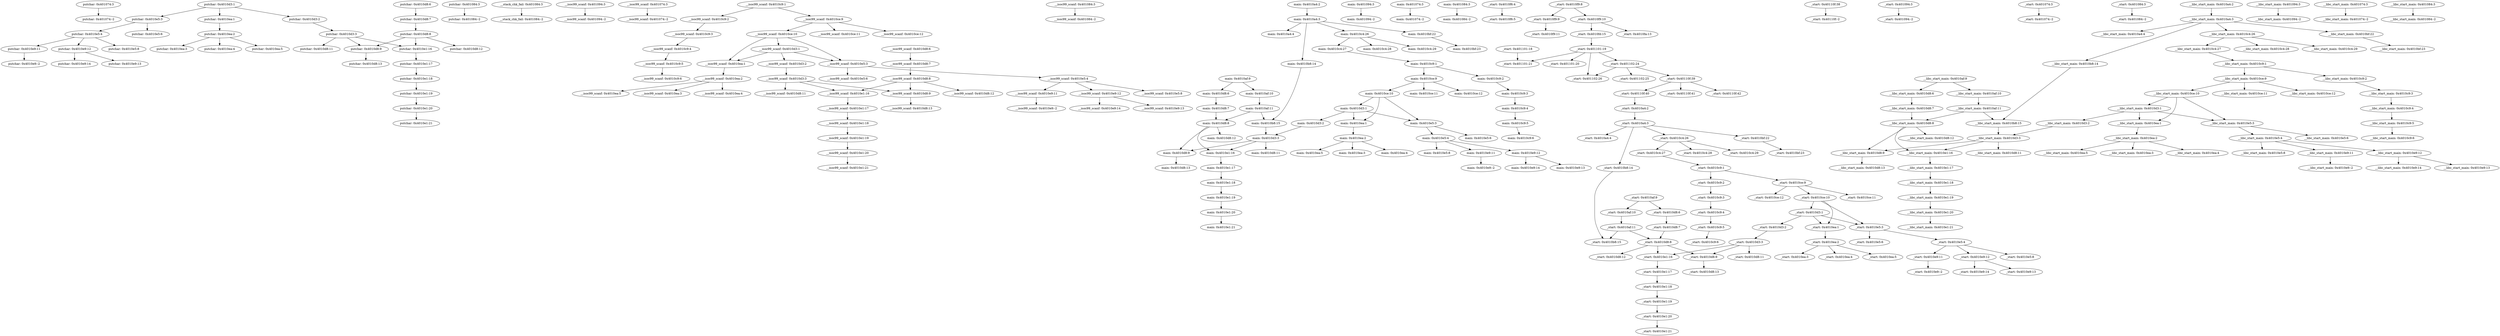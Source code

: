 strict digraph {
putchar_401074_3 [label="putchar: 0x401074:3"];
"putchar_401074_-2" [label="putchar: 0x401074:-2"];
putchar_4010ea_1 [label="putchar: 0x4010ea:1"];
putchar_4010ea_2 [label="putchar: 0x4010ea:2"];
putchar_4010ea_3 [label="putchar: 0x4010ea:3"];
putchar_4010ea_4 [label="putchar: 0x4010ea:4"];
putchar_4010ea_5 [label="putchar: 0x4010ea:5"];
putchar_401084_3 [label="putchar: 0x401084:3"];
"putchar_401084_-2" [label="putchar: 0x401084:-2"];
putchar_4010e5_3 [label="putchar: 0x4010e5:3"];
putchar_4010e5_4 [label="putchar: 0x4010e5:4"];
putchar_4010e5_6 [label="putchar: 0x4010e5:6"];
putchar_4010e5_8 [label="putchar: 0x4010e5:8"];
putchar_4010e9_11 [label="putchar: 0x4010e9:11"];
putchar_4010e9_12 [label="putchar: 0x4010e9:12"];
"putchar_4010e9_-2" [label="putchar: 0x4010e9:-2"];
putchar_4010e9_13 [label="putchar: 0x4010e9:13"];
putchar_4010e9_14 [label="putchar: 0x4010e9:14"];
putchar_4010d3_1 [label="putchar: 0x4010d3:1"];
putchar_4010d3_2 [label="putchar: 0x4010d3:2"];
putchar_4010d3_3 [label="putchar: 0x4010d3:3"];
putchar_4010d8_9 [label="putchar: 0x4010d8:9"];
putchar_4010d8_11 [label="putchar: 0x4010d8:11"];
putchar_4010e1_16 [label="putchar: 0x4010e1:16"];
putchar_4010d8_6 [label="putchar: 0x4010d8:6"];
putchar_4010d8_7 [label="putchar: 0x4010d8:7"];
putchar_4010d8_8 [label="putchar: 0x4010d8:8"];
putchar_4010d8_12 [label="putchar: 0x4010d8:12"];
putchar_4010d8_13 [label="putchar: 0x4010d8:13"];
putchar_4010e1_17 [label="putchar: 0x4010e1:17"];
putchar_4010e1_18 [label="putchar: 0x4010e1:18"];
putchar_4010e1_19 [label="putchar: 0x4010e1:19"];
putchar_4010e1_20 [label="putchar: 0x4010e1:20"];
putchar_4010e1_21 [label="putchar: 0x4010e1:21"];
__stack_chk_fail_401084_3 [label="__stack_chk_fail: 0x401084:3"];
"__stack_chk_fail_401084_-2" [label="__stack_chk_fail: 0x401084:-2"];
__isoc99_scanf_401094_3 [label="__isoc99_scanf: 0x401094:3"];
"__isoc99_scanf_401094_-2" [label="__isoc99_scanf: 0x401094:-2"];
__isoc99_scanf_401074_3 [label="__isoc99_scanf: 0x401074:3"];
"__isoc99_scanf_401074_-2" [label="__isoc99_scanf: 0x401074:-2"];
__isoc99_scanf_4010c9_1 [label="__isoc99_scanf: 0x4010c9:1"];
__isoc99_scanf_4010c9_2 [label="__isoc99_scanf: 0x4010c9:2"];
__isoc99_scanf_4010ce_9 [label="__isoc99_scanf: 0x4010ce:9"];
__isoc99_scanf_4010c9_3 [label="__isoc99_scanf: 0x4010c9:3"];
__isoc99_scanf_4010c9_4 [label="__isoc99_scanf: 0x4010c9:4"];
__isoc99_scanf_4010c9_5 [label="__isoc99_scanf: 0x4010c9:5"];
__isoc99_scanf_4010c9_6 [label="__isoc99_scanf: 0x4010c9:6"];
__isoc99_scanf_4010ce_10 [label="__isoc99_scanf: 0x4010ce:10"];
__isoc99_scanf_4010ce_11 [label="__isoc99_scanf: 0x4010ce:11"];
__isoc99_scanf_4010ce_12 [label="__isoc99_scanf: 0x4010ce:12"];
__isoc99_scanf_4010d3_1 [label="__isoc99_scanf: 0x4010d3:1"];
__isoc99_scanf_4010ea_1 [label="__isoc99_scanf: 0x4010ea:1"];
__isoc99_scanf_4010e5_3 [label="__isoc99_scanf: 0x4010e5:3"];
__isoc99_scanf_4010d3_2 [label="__isoc99_scanf: 0x4010d3:2"];
__isoc99_scanf_4010d3_3 [label="__isoc99_scanf: 0x4010d3:3"];
__isoc99_scanf_4010d8_9 [label="__isoc99_scanf: 0x4010d8:9"];
__isoc99_scanf_4010d8_11 [label="__isoc99_scanf: 0x4010d8:11"];
__isoc99_scanf_4010e1_16 [label="__isoc99_scanf: 0x4010e1:16"];
__isoc99_scanf_4010d8_6 [label="__isoc99_scanf: 0x4010d8:6"];
__isoc99_scanf_4010d8_7 [label="__isoc99_scanf: 0x4010d8:7"];
__isoc99_scanf_4010d8_8 [label="__isoc99_scanf: 0x4010d8:8"];
__isoc99_scanf_4010d8_12 [label="__isoc99_scanf: 0x4010d8:12"];
__isoc99_scanf_4010d8_13 [label="__isoc99_scanf: 0x4010d8:13"];
__isoc99_scanf_4010e1_17 [label="__isoc99_scanf: 0x4010e1:17"];
__isoc99_scanf_4010e1_18 [label="__isoc99_scanf: 0x4010e1:18"];
__isoc99_scanf_4010e1_19 [label="__isoc99_scanf: 0x4010e1:19"];
__isoc99_scanf_4010e1_20 [label="__isoc99_scanf: 0x4010e1:20"];
__isoc99_scanf_4010e1_21 [label="__isoc99_scanf: 0x4010e1:21"];
__isoc99_scanf_4010e5_4 [label="__isoc99_scanf: 0x4010e5:4"];
__isoc99_scanf_4010e5_6 [label="__isoc99_scanf: 0x4010e5:6"];
__isoc99_scanf_4010e5_8 [label="__isoc99_scanf: 0x4010e5:8"];
__isoc99_scanf_4010e9_11 [label="__isoc99_scanf: 0x4010e9:11"];
__isoc99_scanf_4010e9_12 [label="__isoc99_scanf: 0x4010e9:12"];
"__isoc99_scanf_4010e9_-2" [label="__isoc99_scanf: 0x4010e9:-2"];
__isoc99_scanf_4010e9_13 [label="__isoc99_scanf: 0x4010e9:13"];
__isoc99_scanf_4010e9_14 [label="__isoc99_scanf: 0x4010e9:14"];
__isoc99_scanf_4010ea_2 [label="__isoc99_scanf: 0x4010ea:2"];
__isoc99_scanf_4010ea_3 [label="__isoc99_scanf: 0x4010ea:3"];
__isoc99_scanf_4010ea_4 [label="__isoc99_scanf: 0x4010ea:4"];
__isoc99_scanf_4010ea_5 [label="__isoc99_scanf: 0x4010ea:5"];
__isoc99_scanf_401084_3 [label="__isoc99_scanf: 0x401084:3"];
"__isoc99_scanf_401084_-2" [label="__isoc99_scanf: 0x401084:-2"];
main_4010a4_2 [label="main: 0x4010a4:2"];
main_4010a4_3 [label="main: 0x4010a4:3"];
main_4010a4_4 [label="main: 0x4010a4:4"];
main_4010b8_14 [label="main: 0x4010b8:14"];
main_4010bf_22 [label="main: 0x4010bf:22"];
main_4010c4_26 [label="main: 0x4010c4:26"];
main_4010af_9 [label="main: 0x4010af:9"];
main_4010af_10 [label="main: 0x4010af:10"];
main_4010d8_6 [label="main: 0x4010d8:6"];
main_4010af_11 [label="main: 0x4010af:11"];
main_4010b8_15 [label="main: 0x4010b8:15"];
main_4010d8_8 [label="main: 0x4010d8:8"];
main_4010d3_3 [label="main: 0x4010d3:3"];
main_4010bf_23 [label="main: 0x4010bf:23"];
main_4010c4_27 [label="main: 0x4010c4:27"];
main_4010c4_28 [label="main: 0x4010c4:28"];
main_4010c4_29 [label="main: 0x4010c4:29"];
main_4010c9_1 [label="main: 0x4010c9:1"];
main_401094_3 [label="main: 0x401094:3"];
"main_401094_-2" [label="main: 0x401094:-2"];
main_4010c9_2 [label="main: 0x4010c9:2"];
main_4010ce_9 [label="main: 0x4010ce:9"];
main_4010c9_3 [label="main: 0x4010c9:3"];
main_4010c9_4 [label="main: 0x4010c9:4"];
main_4010c9_5 [label="main: 0x4010c9:5"];
main_4010c9_6 [label="main: 0x4010c9:6"];
main_4010ce_10 [label="main: 0x4010ce:10"];
main_4010ce_11 [label="main: 0x4010ce:11"];
main_4010ce_12 [label="main: 0x4010ce:12"];
main_4010d3_1 [label="main: 0x4010d3:1"];
main_4010ea_1 [label="main: 0x4010ea:1"];
main_4010e5_3 [label="main: 0x4010e5:3"];
main_401074_3 [label="main: 0x401074:3"];
"main_401074_-2" [label="main: 0x401074:-2"];
main_4010d3_2 [label="main: 0x4010d3:2"];
main_4010d8_9 [label="main: 0x4010d8:9"];
main_4010d8_11 [label="main: 0x4010d8:11"];
main_4010e1_16 [label="main: 0x4010e1:16"];
main_4010d8_7 [label="main: 0x4010d8:7"];
main_4010d8_12 [label="main: 0x4010d8:12"];
main_4010d8_13 [label="main: 0x4010d8:13"];
main_4010e1_17 [label="main: 0x4010e1:17"];
main_4010e1_18 [label="main: 0x4010e1:18"];
main_4010e1_19 [label="main: 0x4010e1:19"];
main_4010e1_20 [label="main: 0x4010e1:20"];
main_4010e1_21 [label="main: 0x4010e1:21"];
main_4010e5_4 [label="main: 0x4010e5:4"];
main_4010e5_6 [label="main: 0x4010e5:6"];
main_4010e5_8 [label="main: 0x4010e5:8"];
main_4010e9_11 [label="main: 0x4010e9:11"];
main_4010e9_12 [label="main: 0x4010e9:12"];
"main_4010e9_-2" [label="main: 0x4010e9:-2"];
main_4010e9_13 [label="main: 0x4010e9:13"];
main_4010e9_14 [label="main: 0x4010e9:14"];
main_4010ea_2 [label="main: 0x4010ea:2"];
main_4010ea_3 [label="main: 0x4010ea:3"];
main_4010ea_4 [label="main: 0x4010ea:4"];
main_4010ea_5 [label="main: 0x4010ea:5"];
main_401084_3 [label="main: 0x401084:3"];
"main_401084_-2" [label="main: 0x401084:-2"];
_start_4010f6_4 [label="_start: 0x4010f6:4"];
_start_4010f6_5 [label="_start: 0x4010f6:5"];
_start_4010f9_8 [label="_start: 0x4010f9:8"];
_start_4010f9_9 [label="_start: 0x4010f9:9"];
_start_4010f9_10 [label="_start: 0x4010f9:10"];
_start_4010f9_11 [label="_start: 0x4010f9:11"];
_start_4010fa_13 [label="_start: 0x4010fa:13"];
_start_4010fd_15 [label="_start: 0x4010fd:15"];
_start_401101_19 [label="_start: 0x401101:19"];
_start_401101_20 [label="_start: 0x401101:20"];
_start_401101_21 [label="_start: 0x401101:21"];
_start_401102_24 [label="_start: 0x401102:24"];
_start_401102_26 [label="_start: 0x401102:26"];
_start_401101_18 [label="_start: 0x401101:18"];
_start_401102_25 [label="_start: 0x401102:25"];
_start_40110f_39 [label="_start: 0x40110f:39"];
_start_40110f_40 [label="_start: 0x40110f:40"];
_start_40110f_41 [label="_start: 0x40110f:41"];
_start_40110f_42 [label="_start: 0x40110f:42"];
_start_4010a4_2 [label="_start: 0x4010a4:2"];
_start_40110f_38 [label="_start: 0x40110f:38"];
"_start_40110f_-2" [label="_start: 0x40110f:-2"];
_start_4010a4_3 [label="_start: 0x4010a4:3"];
_start_4010a4_4 [label="_start: 0x4010a4:4"];
_start_4010b8_14 [label="_start: 0x4010b8:14"];
_start_4010bf_22 [label="_start: 0x4010bf:22"];
_start_4010c4_26 [label="_start: 0x4010c4:26"];
_start_4010af_9 [label="_start: 0x4010af:9"];
_start_4010af_10 [label="_start: 0x4010af:10"];
_start_4010d8_6 [label="_start: 0x4010d8:6"];
_start_4010af_11 [label="_start: 0x4010af:11"];
_start_4010b8_15 [label="_start: 0x4010b8:15"];
_start_4010d8_8 [label="_start: 0x4010d8:8"];
_start_4010bf_23 [label="_start: 0x4010bf:23"];
_start_4010c4_27 [label="_start: 0x4010c4:27"];
_start_4010c4_28 [label="_start: 0x4010c4:28"];
_start_4010c4_29 [label="_start: 0x4010c4:29"];
_start_4010c9_1 [label="_start: 0x4010c9:1"];
_start_401094_3 [label="_start: 0x401094:3"];
"_start_401094_-2" [label="_start: 0x401094:-2"];
_start_4010c9_2 [label="_start: 0x4010c9:2"];
_start_4010ce_9 [label="_start: 0x4010ce:9"];
_start_4010c9_3 [label="_start: 0x4010c9:3"];
_start_4010c9_4 [label="_start: 0x4010c9:4"];
_start_4010c9_5 [label="_start: 0x4010c9:5"];
_start_4010c9_6 [label="_start: 0x4010c9:6"];
_start_4010ce_10 [label="_start: 0x4010ce:10"];
_start_4010ce_11 [label="_start: 0x4010ce:11"];
_start_4010ce_12 [label="_start: 0x4010ce:12"];
_start_4010d3_1 [label="_start: 0x4010d3:1"];
_start_4010ea_1 [label="_start: 0x4010ea:1"];
_start_4010e5_3 [label="_start: 0x4010e5:3"];
_start_401074_3 [label="_start: 0x401074:3"];
"_start_401074_-2" [label="_start: 0x401074:-2"];
_start_4010d3_2 [label="_start: 0x4010d3:2"];
_start_4010d3_3 [label="_start: 0x4010d3:3"];
_start_4010d8_9 [label="_start: 0x4010d8:9"];
_start_4010d8_11 [label="_start: 0x4010d8:11"];
_start_4010e1_16 [label="_start: 0x4010e1:16"];
_start_4010d8_7 [label="_start: 0x4010d8:7"];
_start_4010d8_12 [label="_start: 0x4010d8:12"];
_start_4010d8_13 [label="_start: 0x4010d8:13"];
_start_4010e1_17 [label="_start: 0x4010e1:17"];
_start_4010e1_18 [label="_start: 0x4010e1:18"];
_start_4010e1_19 [label="_start: 0x4010e1:19"];
_start_4010e1_20 [label="_start: 0x4010e1:20"];
_start_4010e1_21 [label="_start: 0x4010e1:21"];
_start_4010e5_4 [label="_start: 0x4010e5:4"];
_start_4010e5_6 [label="_start: 0x4010e5:6"];
_start_4010e5_8 [label="_start: 0x4010e5:8"];
_start_4010e9_11 [label="_start: 0x4010e9:11"];
_start_4010e9_12 [label="_start: 0x4010e9:12"];
"_start_4010e9_-2" [label="_start: 0x4010e9:-2"];
_start_4010e9_13 [label="_start: 0x4010e9:13"];
_start_4010e9_14 [label="_start: 0x4010e9:14"];
_start_4010ea_2 [label="_start: 0x4010ea:2"];
_start_4010ea_3 [label="_start: 0x4010ea:3"];
_start_4010ea_4 [label="_start: 0x4010ea:4"];
_start_4010ea_5 [label="_start: 0x4010ea:5"];
_start_401084_3 [label="_start: 0x401084:3"];
"_start_401084_-2" [label="_start: 0x401084:-2"];
__libc_start_main_4010a4_2 [label="__libc_start_main: 0x4010a4:2"];
__libc_start_main_4010a4_3 [label="__libc_start_main: 0x4010a4:3"];
__libc_start_main_4010a4_4 [label="__libc_start_main: 0x4010a4:4"];
__libc_start_main_4010b8_14 [label="__libc_start_main: 0x4010b8:14"];
__libc_start_main_4010bf_22 [label="__libc_start_main: 0x4010bf:22"];
__libc_start_main_4010c4_26 [label="__libc_start_main: 0x4010c4:26"];
__libc_start_main_4010af_9 [label="__libc_start_main: 0x4010af:9"];
__libc_start_main_4010af_10 [label="__libc_start_main: 0x4010af:10"];
__libc_start_main_4010d8_6 [label="__libc_start_main: 0x4010d8:6"];
__libc_start_main_4010af_11 [label="__libc_start_main: 0x4010af:11"];
__libc_start_main_4010b8_15 [label="__libc_start_main: 0x4010b8:15"];
__libc_start_main_4010d8_8 [label="__libc_start_main: 0x4010d8:8"];
__libc_start_main_4010d3_3 [label="__libc_start_main: 0x4010d3:3"];
__libc_start_main_4010bf_23 [label="__libc_start_main: 0x4010bf:23"];
__libc_start_main_4010c4_27 [label="__libc_start_main: 0x4010c4:27"];
__libc_start_main_4010c4_28 [label="__libc_start_main: 0x4010c4:28"];
__libc_start_main_4010c4_29 [label="__libc_start_main: 0x4010c4:29"];
__libc_start_main_4010c9_1 [label="__libc_start_main: 0x4010c9:1"];
__libc_start_main_401094_3 [label="__libc_start_main: 0x401094:3"];
"__libc_start_main_401094_-2" [label="__libc_start_main: 0x401094:-2"];
__libc_start_main_4010c9_2 [label="__libc_start_main: 0x4010c9:2"];
__libc_start_main_4010ce_9 [label="__libc_start_main: 0x4010ce:9"];
__libc_start_main_4010c9_3 [label="__libc_start_main: 0x4010c9:3"];
__libc_start_main_4010c9_4 [label="__libc_start_main: 0x4010c9:4"];
__libc_start_main_4010c9_5 [label="__libc_start_main: 0x4010c9:5"];
__libc_start_main_4010c9_6 [label="__libc_start_main: 0x4010c9:6"];
__libc_start_main_4010ce_10 [label="__libc_start_main: 0x4010ce:10"];
__libc_start_main_4010ce_11 [label="__libc_start_main: 0x4010ce:11"];
__libc_start_main_4010ce_12 [label="__libc_start_main: 0x4010ce:12"];
__libc_start_main_4010d3_1 [label="__libc_start_main: 0x4010d3:1"];
__libc_start_main_4010ea_1 [label="__libc_start_main: 0x4010ea:1"];
__libc_start_main_4010e5_3 [label="__libc_start_main: 0x4010e5:3"];
__libc_start_main_401074_3 [label="__libc_start_main: 0x401074:3"];
"__libc_start_main_401074_-2" [label="__libc_start_main: 0x401074:-2"];
__libc_start_main_4010d3_2 [label="__libc_start_main: 0x4010d3:2"];
__libc_start_main_4010d8_9 [label="__libc_start_main: 0x4010d8:9"];
__libc_start_main_4010d8_11 [label="__libc_start_main: 0x4010d8:11"];
__libc_start_main_4010e1_16 [label="__libc_start_main: 0x4010e1:16"];
__libc_start_main_4010d8_7 [label="__libc_start_main: 0x4010d8:7"];
__libc_start_main_4010d8_12 [label="__libc_start_main: 0x4010d8:12"];
__libc_start_main_4010d8_13 [label="__libc_start_main: 0x4010d8:13"];
__libc_start_main_4010e1_17 [label="__libc_start_main: 0x4010e1:17"];
__libc_start_main_4010e1_18 [label="__libc_start_main: 0x4010e1:18"];
__libc_start_main_4010e1_19 [label="__libc_start_main: 0x4010e1:19"];
__libc_start_main_4010e1_20 [label="__libc_start_main: 0x4010e1:20"];
__libc_start_main_4010e1_21 [label="__libc_start_main: 0x4010e1:21"];
__libc_start_main_4010e5_4 [label="__libc_start_main: 0x4010e5:4"];
__libc_start_main_4010e5_6 [label="__libc_start_main: 0x4010e5:6"];
__libc_start_main_4010e5_8 [label="__libc_start_main: 0x4010e5:8"];
__libc_start_main_4010e9_11 [label="__libc_start_main: 0x4010e9:11"];
__libc_start_main_4010e9_12 [label="__libc_start_main: 0x4010e9:12"];
"__libc_start_main_4010e9_-2" [label="__libc_start_main: 0x4010e9:-2"];
__libc_start_main_4010e9_13 [label="__libc_start_main: 0x4010e9:13"];
__libc_start_main_4010e9_14 [label="__libc_start_main: 0x4010e9:14"];
__libc_start_main_4010ea_2 [label="__libc_start_main: 0x4010ea:2"];
__libc_start_main_4010ea_3 [label="__libc_start_main: 0x4010ea:3"];
__libc_start_main_4010ea_4 [label="__libc_start_main: 0x4010ea:4"];
__libc_start_main_4010ea_5 [label="__libc_start_main: 0x4010ea:5"];
__libc_start_main_401084_3 [label="__libc_start_main: 0x401084:3"];
"__libc_start_main_401084_-2" [label="__libc_start_main: 0x401084:-2"];
putchar_401074_3 -> "putchar_401074_-2";
putchar_4010ea_1 -> putchar_4010ea_2;
putchar_4010ea_2 -> putchar_4010ea_3;
putchar_4010ea_2 -> putchar_4010ea_4;
putchar_4010ea_2 -> putchar_4010ea_5;
putchar_401084_3 -> "putchar_401084_-2";
putchar_4010e5_3 -> putchar_4010e5_4;
putchar_4010e5_3 -> putchar_4010e5_6;
putchar_4010e5_4 -> putchar_4010e5_8;
putchar_4010e5_4 -> putchar_4010e9_11;
putchar_4010e5_4 -> putchar_4010e9_12;
putchar_4010e9_11 -> "putchar_4010e9_-2";
putchar_4010e9_12 -> putchar_4010e9_13;
putchar_4010e9_12 -> putchar_4010e9_14;
putchar_4010d3_1 -> putchar_4010d3_2;
putchar_4010d3_1 -> putchar_4010ea_1;
putchar_4010d3_1 -> putchar_4010e5_3;
putchar_4010d3_2 -> putchar_4010d3_3;
putchar_4010d3_3 -> putchar_4010d8_9;
putchar_4010d3_3 -> putchar_4010d8_11;
putchar_4010d3_3 -> putchar_4010e1_16;
putchar_4010d8_9 -> putchar_4010d8_13;
putchar_4010e1_16 -> putchar_4010e1_17;
putchar_4010d8_6 -> putchar_4010d8_7;
putchar_4010d8_7 -> putchar_4010d8_8;
putchar_4010d8_8 -> putchar_4010d8_9;
putchar_4010d8_8 -> putchar_4010d8_12;
putchar_4010d8_8 -> putchar_4010e1_16;
putchar_4010e1_17 -> putchar_4010e1_18;
putchar_4010e1_18 -> putchar_4010e1_19;
putchar_4010e1_19 -> putchar_4010e1_20;
putchar_4010e1_20 -> putchar_4010e1_21;
__stack_chk_fail_401084_3 -> "__stack_chk_fail_401084_-2";
__isoc99_scanf_401094_3 -> "__isoc99_scanf_401094_-2";
__isoc99_scanf_401074_3 -> "__isoc99_scanf_401074_-2";
__isoc99_scanf_4010c9_1 -> __isoc99_scanf_4010c9_2;
__isoc99_scanf_4010c9_1 -> __isoc99_scanf_4010ce_9;
__isoc99_scanf_4010c9_2 -> __isoc99_scanf_4010c9_3;
__isoc99_scanf_4010ce_9 -> __isoc99_scanf_4010ce_10;
__isoc99_scanf_4010ce_9 -> __isoc99_scanf_4010ce_11;
__isoc99_scanf_4010ce_9 -> __isoc99_scanf_4010ce_12;
__isoc99_scanf_4010c9_3 -> __isoc99_scanf_4010c9_4;
__isoc99_scanf_4010c9_4 -> __isoc99_scanf_4010c9_5;
__isoc99_scanf_4010c9_5 -> __isoc99_scanf_4010c9_6;
__isoc99_scanf_4010ce_10 -> __isoc99_scanf_4010d3_1;
__isoc99_scanf_4010ce_10 -> __isoc99_scanf_4010ea_1;
__isoc99_scanf_4010ce_10 -> __isoc99_scanf_4010e5_3;
__isoc99_scanf_4010d3_1 -> __isoc99_scanf_4010d3_2;
__isoc99_scanf_4010d3_1 -> __isoc99_scanf_4010e5_3;
__isoc99_scanf_4010d3_1 -> __isoc99_scanf_4010ea_1;
__isoc99_scanf_4010ea_1 -> __isoc99_scanf_4010ea_2;
__isoc99_scanf_4010e5_3 -> __isoc99_scanf_4010e5_4;
__isoc99_scanf_4010e5_3 -> __isoc99_scanf_4010e5_6;
__isoc99_scanf_4010d3_2 -> __isoc99_scanf_4010d3_3;
__isoc99_scanf_4010d3_3 -> __isoc99_scanf_4010d8_9;
__isoc99_scanf_4010d3_3 -> __isoc99_scanf_4010d8_11;
__isoc99_scanf_4010d3_3 -> __isoc99_scanf_4010e1_16;
__isoc99_scanf_4010d8_9 -> __isoc99_scanf_4010d8_13;
__isoc99_scanf_4010e1_16 -> __isoc99_scanf_4010e1_17;
__isoc99_scanf_4010d8_6 -> __isoc99_scanf_4010d8_7;
__isoc99_scanf_4010d8_7 -> __isoc99_scanf_4010d8_8;
__isoc99_scanf_4010d8_8 -> __isoc99_scanf_4010d8_9;
__isoc99_scanf_4010d8_8 -> __isoc99_scanf_4010d8_12;
__isoc99_scanf_4010d8_8 -> __isoc99_scanf_4010e1_16;
__isoc99_scanf_4010e1_17 -> __isoc99_scanf_4010e1_18;
__isoc99_scanf_4010e1_18 -> __isoc99_scanf_4010e1_19;
__isoc99_scanf_4010e1_19 -> __isoc99_scanf_4010e1_20;
__isoc99_scanf_4010e1_20 -> __isoc99_scanf_4010e1_21;
__isoc99_scanf_4010e5_4 -> __isoc99_scanf_4010e5_8;
__isoc99_scanf_4010e5_4 -> __isoc99_scanf_4010e9_11;
__isoc99_scanf_4010e5_4 -> __isoc99_scanf_4010e9_12;
__isoc99_scanf_4010e9_11 -> "__isoc99_scanf_4010e9_-2";
__isoc99_scanf_4010e9_12 -> __isoc99_scanf_4010e9_13;
__isoc99_scanf_4010e9_12 -> __isoc99_scanf_4010e9_14;
__isoc99_scanf_4010ea_2 -> __isoc99_scanf_4010ea_3;
__isoc99_scanf_4010ea_2 -> __isoc99_scanf_4010ea_4;
__isoc99_scanf_4010ea_2 -> __isoc99_scanf_4010ea_5;
__isoc99_scanf_401084_3 -> "__isoc99_scanf_401084_-2";
main_4010a4_2 -> main_4010a4_3;
main_4010a4_3 -> main_4010a4_4;
main_4010a4_3 -> main_4010b8_14;
main_4010a4_3 -> main_4010bf_22;
main_4010a4_3 -> main_4010c4_26;
main_4010b8_14 -> main_4010b8_15;
main_4010bf_22 -> main_4010bf_23;
main_4010c4_26 -> main_4010c4_27;
main_4010c4_26 -> main_4010c4_28;
main_4010c4_26 -> main_4010c4_29;
main_4010af_9 -> main_4010af_10;
main_4010af_9 -> main_4010d8_6;
main_4010af_10 -> main_4010af_11;
main_4010d8_6 -> main_4010d8_7;
main_4010af_11 -> main_4010b8_15;
main_4010af_11 -> main_4010d8_8;
main_4010b8_15 -> main_4010d3_3;
main_4010d8_8 -> main_4010d8_9;
main_4010d8_8 -> main_4010d8_12;
main_4010d8_8 -> main_4010e1_16;
main_4010d3_3 -> main_4010d8_9;
main_4010d3_3 -> main_4010d8_11;
main_4010d3_3 -> main_4010e1_16;
main_4010c4_27 -> main_4010c9_1;
main_4010c9_1 -> main_4010c9_2;
main_4010c9_1 -> main_4010ce_9;
main_401094_3 -> "main_401094_-2";
main_4010c9_2 -> main_4010c9_3;
main_4010ce_9 -> main_4010ce_10;
main_4010ce_9 -> main_4010ce_11;
main_4010ce_9 -> main_4010ce_12;
main_4010c9_3 -> main_4010c9_4;
main_4010c9_4 -> main_4010c9_5;
main_4010c9_5 -> main_4010c9_6;
main_4010ce_10 -> main_4010d3_1;
main_4010ce_10 -> main_4010ea_1;
main_4010ce_10 -> main_4010e5_3;
main_4010d3_1 -> main_4010d3_2;
main_4010d3_1 -> main_4010e5_3;
main_4010d3_1 -> main_4010ea_1;
main_4010ea_1 -> main_4010ea_2;
main_4010e5_3 -> main_4010e5_4;
main_4010e5_3 -> main_4010e5_6;
main_401074_3 -> "main_401074_-2";
main_4010d3_2 -> main_4010d3_3;
main_4010d8_9 -> main_4010d8_13;
main_4010e1_16 -> main_4010e1_17;
main_4010d8_7 -> main_4010d8_8;
main_4010e1_17 -> main_4010e1_18;
main_4010e1_18 -> main_4010e1_19;
main_4010e1_19 -> main_4010e1_20;
main_4010e1_20 -> main_4010e1_21;
main_4010e5_4 -> main_4010e5_8;
main_4010e5_4 -> main_4010e9_11;
main_4010e5_4 -> main_4010e9_12;
main_4010e9_11 -> "main_4010e9_-2";
main_4010e9_12 -> main_4010e9_13;
main_4010e9_12 -> main_4010e9_14;
main_4010ea_2 -> main_4010ea_3;
main_4010ea_2 -> main_4010ea_4;
main_4010ea_2 -> main_4010ea_5;
main_401084_3 -> "main_401084_-2";
_start_4010f6_4 -> _start_4010f6_5;
_start_4010f9_8 -> _start_4010f9_9;
_start_4010f9_8 -> _start_4010f9_10;
_start_4010f9_9 -> _start_4010f9_11;
_start_4010f9_10 -> _start_4010fa_13;
_start_4010f9_10 -> _start_4010fd_15;
_start_4010fd_15 -> _start_401101_19;
_start_401101_19 -> _start_401101_20;
_start_401101_19 -> _start_401101_21;
_start_401101_19 -> _start_401102_24;
_start_401101_19 -> _start_401102_26;
_start_401102_24 -> _start_401102_25;
_start_401102_24 -> _start_401102_26;
_start_401102_24 -> _start_40110f_39;
_start_401101_18 -> _start_401101_21;
_start_40110f_39 -> _start_40110f_40;
_start_40110f_39 -> _start_40110f_41;
_start_40110f_39 -> _start_40110f_42;
_start_40110f_40 -> _start_4010a4_2;
_start_4010a4_2 -> _start_4010a4_3;
_start_40110f_38 -> "_start_40110f_-2";
_start_4010a4_3 -> _start_4010a4_4;
_start_4010a4_3 -> _start_4010b8_14;
_start_4010a4_3 -> _start_4010bf_22;
_start_4010a4_3 -> _start_4010c4_26;
_start_4010b8_14 -> _start_4010b8_15;
_start_4010bf_22 -> _start_4010bf_23;
_start_4010c4_26 -> _start_4010c4_27;
_start_4010c4_26 -> _start_4010c4_28;
_start_4010c4_26 -> _start_4010c4_29;
_start_4010af_9 -> _start_4010af_10;
_start_4010af_9 -> _start_4010d8_6;
_start_4010af_10 -> _start_4010af_11;
_start_4010d8_6 -> _start_4010d8_7;
_start_4010af_11 -> _start_4010b8_15;
_start_4010af_11 -> _start_4010d8_8;
_start_4010d8_8 -> _start_4010d8_9;
_start_4010d8_8 -> _start_4010d8_12;
_start_4010d8_8 -> _start_4010e1_16;
_start_4010c4_27 -> _start_4010c9_1;
_start_4010c9_1 -> _start_4010c9_2;
_start_4010c9_1 -> _start_4010ce_9;
_start_401094_3 -> "_start_401094_-2";
_start_4010c9_2 -> _start_4010c9_3;
_start_4010ce_9 -> _start_4010ce_10;
_start_4010ce_9 -> _start_4010ce_11;
_start_4010ce_9 -> _start_4010ce_12;
_start_4010c9_3 -> _start_4010c9_4;
_start_4010c9_4 -> _start_4010c9_5;
_start_4010c9_5 -> _start_4010c9_6;
_start_4010ce_10 -> _start_4010d3_1;
_start_4010ce_10 -> _start_4010ea_1;
_start_4010ce_10 -> _start_4010e5_3;
_start_4010d3_1 -> _start_4010d3_2;
_start_4010d3_1 -> _start_4010e5_3;
_start_4010d3_1 -> _start_4010ea_1;
_start_4010ea_1 -> _start_4010ea_2;
_start_4010e5_3 -> _start_4010e5_4;
_start_4010e5_3 -> _start_4010e5_6;
_start_401074_3 -> "_start_401074_-2";
_start_4010d3_2 -> _start_4010d3_3;
_start_4010d3_3 -> _start_4010d8_9;
_start_4010d3_3 -> _start_4010d8_11;
_start_4010d3_3 -> _start_4010e1_16;
_start_4010d8_9 -> _start_4010d8_13;
_start_4010e1_16 -> _start_4010e1_17;
_start_4010d8_7 -> _start_4010d8_8;
_start_4010e1_17 -> _start_4010e1_18;
_start_4010e1_18 -> _start_4010e1_19;
_start_4010e1_19 -> _start_4010e1_20;
_start_4010e1_20 -> _start_4010e1_21;
_start_4010e5_4 -> _start_4010e5_8;
_start_4010e5_4 -> _start_4010e9_11;
_start_4010e5_4 -> _start_4010e9_12;
_start_4010e9_11 -> "_start_4010e9_-2";
_start_4010e9_12 -> _start_4010e9_13;
_start_4010e9_12 -> _start_4010e9_14;
_start_4010ea_2 -> _start_4010ea_3;
_start_4010ea_2 -> _start_4010ea_4;
_start_4010ea_2 -> _start_4010ea_5;
_start_401084_3 -> "_start_401084_-2";
__libc_start_main_4010a4_2 -> __libc_start_main_4010a4_3;
__libc_start_main_4010a4_3 -> __libc_start_main_4010a4_4;
__libc_start_main_4010a4_3 -> __libc_start_main_4010b8_14;
__libc_start_main_4010a4_3 -> __libc_start_main_4010bf_22;
__libc_start_main_4010a4_3 -> __libc_start_main_4010c4_26;
__libc_start_main_4010b8_14 -> __libc_start_main_4010b8_15;
__libc_start_main_4010bf_22 -> __libc_start_main_4010bf_23;
__libc_start_main_4010c4_26 -> __libc_start_main_4010c4_27;
__libc_start_main_4010c4_26 -> __libc_start_main_4010c4_28;
__libc_start_main_4010c4_26 -> __libc_start_main_4010c4_29;
__libc_start_main_4010af_9 -> __libc_start_main_4010af_10;
__libc_start_main_4010af_9 -> __libc_start_main_4010d8_6;
__libc_start_main_4010af_10 -> __libc_start_main_4010af_11;
__libc_start_main_4010d8_6 -> __libc_start_main_4010d8_7;
__libc_start_main_4010af_11 -> __libc_start_main_4010b8_15;
__libc_start_main_4010af_11 -> __libc_start_main_4010d8_8;
__libc_start_main_4010b8_15 -> __libc_start_main_4010d3_3;
__libc_start_main_4010d8_8 -> __libc_start_main_4010d8_9;
__libc_start_main_4010d8_8 -> __libc_start_main_4010d8_12;
__libc_start_main_4010d8_8 -> __libc_start_main_4010e1_16;
__libc_start_main_4010d3_3 -> __libc_start_main_4010d8_9;
__libc_start_main_4010d3_3 -> __libc_start_main_4010d8_11;
__libc_start_main_4010d3_3 -> __libc_start_main_4010e1_16;
__libc_start_main_4010c4_27 -> __libc_start_main_4010c9_1;
__libc_start_main_4010c9_1 -> __libc_start_main_4010c9_2;
__libc_start_main_4010c9_1 -> __libc_start_main_4010ce_9;
__libc_start_main_401094_3 -> "__libc_start_main_401094_-2";
__libc_start_main_4010c9_2 -> __libc_start_main_4010c9_3;
__libc_start_main_4010ce_9 -> __libc_start_main_4010ce_10;
__libc_start_main_4010ce_9 -> __libc_start_main_4010ce_11;
__libc_start_main_4010ce_9 -> __libc_start_main_4010ce_12;
__libc_start_main_4010c9_3 -> __libc_start_main_4010c9_4;
__libc_start_main_4010c9_4 -> __libc_start_main_4010c9_5;
__libc_start_main_4010c9_5 -> __libc_start_main_4010c9_6;
__libc_start_main_4010ce_10 -> __libc_start_main_4010d3_1;
__libc_start_main_4010ce_10 -> __libc_start_main_4010ea_1;
__libc_start_main_4010ce_10 -> __libc_start_main_4010e5_3;
__libc_start_main_4010d3_1 -> __libc_start_main_4010d3_2;
__libc_start_main_4010d3_1 -> __libc_start_main_4010e5_3;
__libc_start_main_4010d3_1 -> __libc_start_main_4010ea_1;
__libc_start_main_4010ea_1 -> __libc_start_main_4010ea_2;
__libc_start_main_4010e5_3 -> __libc_start_main_4010e5_4;
__libc_start_main_4010e5_3 -> __libc_start_main_4010e5_6;
__libc_start_main_401074_3 -> "__libc_start_main_401074_-2";
__libc_start_main_4010d3_2 -> __libc_start_main_4010d3_3;
__libc_start_main_4010d8_9 -> __libc_start_main_4010d8_13;
__libc_start_main_4010e1_16 -> __libc_start_main_4010e1_17;
__libc_start_main_4010d8_7 -> __libc_start_main_4010d8_8;
__libc_start_main_4010e1_17 -> __libc_start_main_4010e1_18;
__libc_start_main_4010e1_18 -> __libc_start_main_4010e1_19;
__libc_start_main_4010e1_19 -> __libc_start_main_4010e1_20;
__libc_start_main_4010e1_20 -> __libc_start_main_4010e1_21;
__libc_start_main_4010e5_4 -> __libc_start_main_4010e5_8;
__libc_start_main_4010e5_4 -> __libc_start_main_4010e9_11;
__libc_start_main_4010e5_4 -> __libc_start_main_4010e9_12;
__libc_start_main_4010e9_11 -> "__libc_start_main_4010e9_-2";
__libc_start_main_4010e9_12 -> __libc_start_main_4010e9_13;
__libc_start_main_4010e9_12 -> __libc_start_main_4010e9_14;
__libc_start_main_4010ea_2 -> __libc_start_main_4010ea_3;
__libc_start_main_4010ea_2 -> __libc_start_main_4010ea_4;
__libc_start_main_4010ea_2 -> __libc_start_main_4010ea_5;
__libc_start_main_401084_3 -> "__libc_start_main_401084_-2";
}
